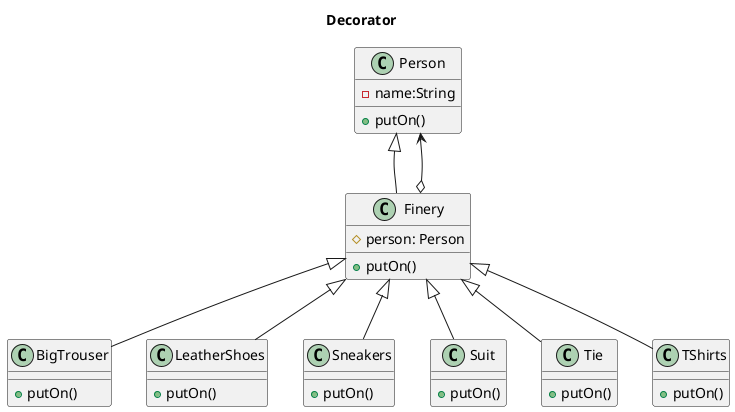 @startuml

title Decorator

class Person{
    -name:String
    +putOn()
}
class Finery{
    #person: Person
    +putOn()
}
class BigTrouser{
    +putOn()
}
class LeatherShoes{
    +putOn()
}
class Sneakers{
    +putOn()
}
class Suit{
    +putOn()
}
class Tie{
    +putOn()
}
class TShirts{
    +putOn()
}


Person <|-- Finery
Finery o--> Person

Finery <|-- BigTrouser
Finery <|-- LeatherShoes
Finery <|-- Sneakers
Finery <|-- Suit
Finery <|-- Tie
Finery <|-- TShirts


@enduml